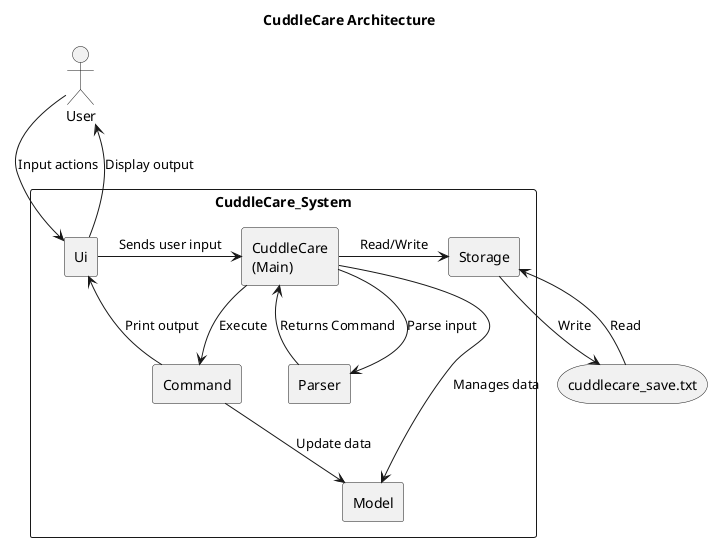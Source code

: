 @startuml
skinparam monochrome true
skinparam shadowing false
skinparam componentStyle rectangle

title CuddleCare Architecture

actor User

rectangle CuddleCare_System {
    component "CuddleCare\n(Main)" as CuddleCare
    component Ui
    component Parser
    component Command
    component Model
    component Storage
}

storage "cuddlecare_save.txt"

User -down-> Ui : Input actions
Ui -up-> User : Display output

Ui -right-> CuddleCare : Sends user input
CuddleCare -right-> Parser : Parse input
Parser -up-> CuddleCare : Returns Command

CuddleCare -down-> Command : Execute
CuddleCare -down-> Model : Manages data
CuddleCare -right-> Storage : Read/Write

Command -up-> Ui : Print output
Command -down-> Model : Update data

Storage -down-> "cuddlecare_save.txt" : Write
"cuddlecare_save.txt" -up-> Storage : Read

@enduml
